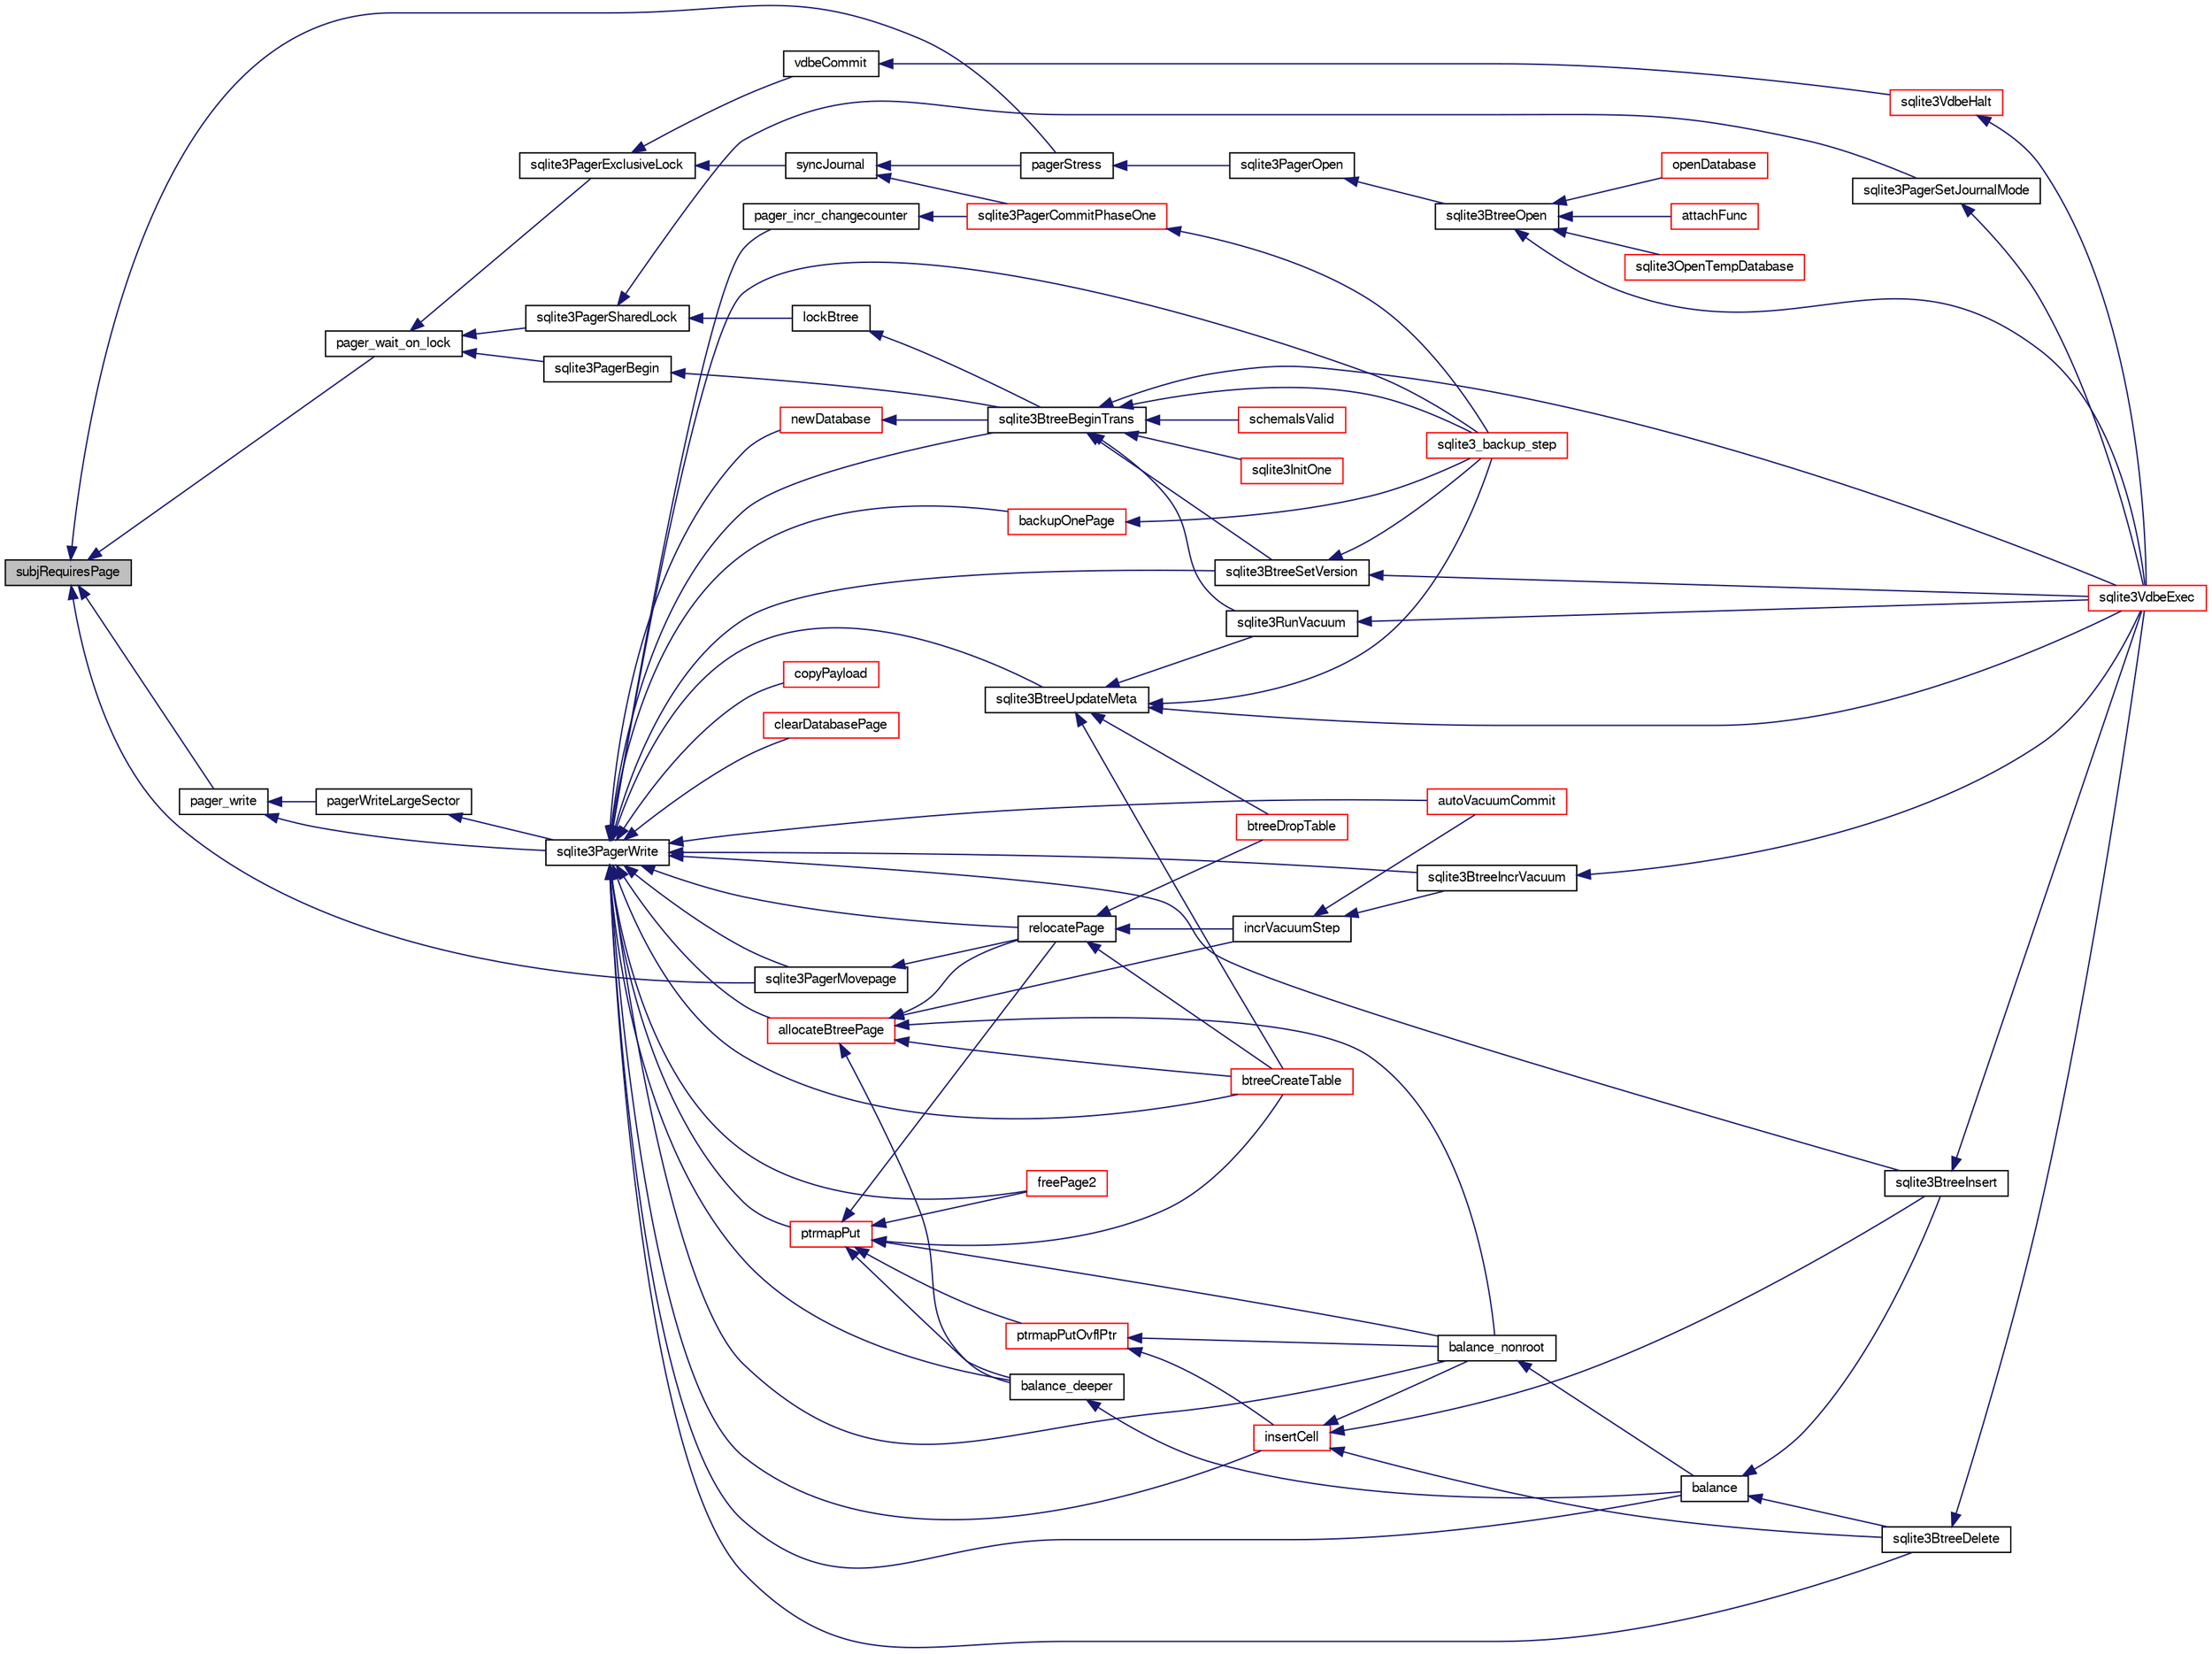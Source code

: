 digraph "subjRequiresPage"
{
  edge [fontname="FreeSans",fontsize="10",labelfontname="FreeSans",labelfontsize="10"];
  node [fontname="FreeSans",fontsize="10",shape=record];
  rankdir="LR";
  Node829153 [label="subjRequiresPage",height=0.2,width=0.4,color="black", fillcolor="grey75", style="filled", fontcolor="black"];
  Node829153 -> Node829154 [dir="back",color="midnightblue",fontsize="10",style="solid",fontname="FreeSans"];
  Node829154 [label="pager_wait_on_lock",height=0.2,width=0.4,color="black", fillcolor="white", style="filled",URL="$sqlite3_8c.html#a181fa0432ae1cc12a783f8a11ea2021f"];
  Node829154 -> Node829155 [dir="back",color="midnightblue",fontsize="10",style="solid",fontname="FreeSans"];
  Node829155 [label="sqlite3PagerSharedLock",height=0.2,width=0.4,color="black", fillcolor="white", style="filled",URL="$sqlite3_8c.html#a58c197b629fb6eaacf96c7add57c70df"];
  Node829155 -> Node829156 [dir="back",color="midnightblue",fontsize="10",style="solid",fontname="FreeSans"];
  Node829156 [label="sqlite3PagerSetJournalMode",height=0.2,width=0.4,color="black", fillcolor="white", style="filled",URL="$sqlite3_8c.html#afb929a0a4553cda84de16180ddbd09f7"];
  Node829156 -> Node829157 [dir="back",color="midnightblue",fontsize="10",style="solid",fontname="FreeSans"];
  Node829157 [label="sqlite3VdbeExec",height=0.2,width=0.4,color="red", fillcolor="white", style="filled",URL="$sqlite3_8c.html#a8ce40a614bdc56719c4d642b1e4dfb21"];
  Node829155 -> Node829418 [dir="back",color="midnightblue",fontsize="10",style="solid",fontname="FreeSans"];
  Node829418 [label="lockBtree",height=0.2,width=0.4,color="black", fillcolor="white", style="filled",URL="$sqlite3_8c.html#a5b808194d3178be15705a420265cee9d"];
  Node829418 -> Node829419 [dir="back",color="midnightblue",fontsize="10",style="solid",fontname="FreeSans"];
  Node829419 [label="sqlite3BtreeBeginTrans",height=0.2,width=0.4,color="black", fillcolor="white", style="filled",URL="$sqlite3_8c.html#a52d6706df15c67c22aa7d0e290c16bf5"];
  Node829419 -> Node829420 [dir="back",color="midnightblue",fontsize="10",style="solid",fontname="FreeSans"];
  Node829420 [label="sqlite3BtreeSetVersion",height=0.2,width=0.4,color="black", fillcolor="white", style="filled",URL="$sqlite3_8c.html#a2db3061b5c557699a47415ca0342ba01"];
  Node829420 -> Node829370 [dir="back",color="midnightblue",fontsize="10",style="solid",fontname="FreeSans"];
  Node829370 [label="sqlite3_backup_step",height=0.2,width=0.4,color="red", fillcolor="white", style="filled",URL="$sqlite3_8h.html#a1699b75e98d082eebc465a9e64c35269"];
  Node829420 -> Node829157 [dir="back",color="midnightblue",fontsize="10",style="solid",fontname="FreeSans"];
  Node829419 -> Node829370 [dir="back",color="midnightblue",fontsize="10",style="solid",fontname="FreeSans"];
  Node829419 -> Node829157 [dir="back",color="midnightblue",fontsize="10",style="solid",fontname="FreeSans"];
  Node829419 -> Node829183 [dir="back",color="midnightblue",fontsize="10",style="solid",fontname="FreeSans"];
  Node829183 [label="sqlite3InitOne",height=0.2,width=0.4,color="red", fillcolor="white", style="filled",URL="$sqlite3_8c.html#ac4318b25df65269906b0379251fe9b85"];
  Node829419 -> Node829368 [dir="back",color="midnightblue",fontsize="10",style="solid",fontname="FreeSans"];
  Node829368 [label="schemaIsValid",height=0.2,width=0.4,color="red", fillcolor="white", style="filled",URL="$sqlite3_8c.html#a7c466fe28e7ca6f46b8bf72c46d9738d"];
  Node829419 -> Node829343 [dir="back",color="midnightblue",fontsize="10",style="solid",fontname="FreeSans"];
  Node829343 [label="sqlite3RunVacuum",height=0.2,width=0.4,color="black", fillcolor="white", style="filled",URL="$sqlite3_8c.html#a5e83ddc7b3e7e8e79ad5d1fc92de1d2f"];
  Node829343 -> Node829157 [dir="back",color="midnightblue",fontsize="10",style="solid",fontname="FreeSans"];
  Node829154 -> Node829421 [dir="back",color="midnightblue",fontsize="10",style="solid",fontname="FreeSans"];
  Node829421 [label="sqlite3PagerBegin",height=0.2,width=0.4,color="black", fillcolor="white", style="filled",URL="$sqlite3_8c.html#a693d0ab5cecd4a8001da6fa21f44d99e"];
  Node829421 -> Node829419 [dir="back",color="midnightblue",fontsize="10",style="solid",fontname="FreeSans"];
  Node829154 -> Node829422 [dir="back",color="midnightblue",fontsize="10",style="solid",fontname="FreeSans"];
  Node829422 [label="sqlite3PagerExclusiveLock",height=0.2,width=0.4,color="black", fillcolor="white", style="filled",URL="$sqlite3_8c.html#a8fe341ad82f247586f5a357fdbdb2a11"];
  Node829422 -> Node829423 [dir="back",color="midnightblue",fontsize="10",style="solid",fontname="FreeSans"];
  Node829423 [label="syncJournal",height=0.2,width=0.4,color="black", fillcolor="white", style="filled",URL="$sqlite3_8c.html#a53f9f2b680d397f110a892f8931623c6"];
  Node829423 -> Node829424 [dir="back",color="midnightblue",fontsize="10",style="solid",fontname="FreeSans"];
  Node829424 [label="pagerStress",height=0.2,width=0.4,color="black", fillcolor="white", style="filled",URL="$sqlite3_8c.html#abb21a3a371038e9e3e69af0f21a1b386"];
  Node829424 -> Node829425 [dir="back",color="midnightblue",fontsize="10",style="solid",fontname="FreeSans"];
  Node829425 [label="sqlite3PagerOpen",height=0.2,width=0.4,color="black", fillcolor="white", style="filled",URL="$sqlite3_8c.html#a5b4a74e8a1754922c482b7af19b30611"];
  Node829425 -> Node829426 [dir="back",color="midnightblue",fontsize="10",style="solid",fontname="FreeSans"];
  Node829426 [label="sqlite3BtreeOpen",height=0.2,width=0.4,color="black", fillcolor="white", style="filled",URL="$sqlite3_8c.html#a13dcb44dc34af6ce9d38de9c5aa975f9"];
  Node829426 -> Node829157 [dir="back",color="midnightblue",fontsize="10",style="solid",fontname="FreeSans"];
  Node829426 -> Node829185 [dir="back",color="midnightblue",fontsize="10",style="solid",fontname="FreeSans"];
  Node829185 [label="attachFunc",height=0.2,width=0.4,color="red", fillcolor="white", style="filled",URL="$sqlite3_8c.html#a69cb751a7da501b9a0aa37e0d7c3eaf7"];
  Node829426 -> Node829427 [dir="back",color="midnightblue",fontsize="10",style="solid",fontname="FreeSans"];
  Node829427 [label="sqlite3OpenTempDatabase",height=0.2,width=0.4,color="red", fillcolor="white", style="filled",URL="$sqlite3_8c.html#aaf3088380b731428b72d3b5777f93755"];
  Node829426 -> Node829392 [dir="back",color="midnightblue",fontsize="10",style="solid",fontname="FreeSans"];
  Node829392 [label="openDatabase",height=0.2,width=0.4,color="red", fillcolor="white", style="filled",URL="$sqlite3_8c.html#a6a9c3bc3a64234e863413f41db473758"];
  Node829423 -> Node829432 [dir="back",color="midnightblue",fontsize="10",style="solid",fontname="FreeSans"];
  Node829432 [label="sqlite3PagerCommitPhaseOne",height=0.2,width=0.4,color="red", fillcolor="white", style="filled",URL="$sqlite3_8c.html#a2baf986bff9120486e9acc5951494ea7"];
  Node829432 -> Node829370 [dir="back",color="midnightblue",fontsize="10",style="solid",fontname="FreeSans"];
  Node829422 -> Node829435 [dir="back",color="midnightblue",fontsize="10",style="solid",fontname="FreeSans"];
  Node829435 [label="vdbeCommit",height=0.2,width=0.4,color="black", fillcolor="white", style="filled",URL="$sqlite3_8c.html#a5d7f1e0625451b987728f600cfe1b92d"];
  Node829435 -> Node829376 [dir="back",color="midnightblue",fontsize="10",style="solid",fontname="FreeSans"];
  Node829376 [label="sqlite3VdbeHalt",height=0.2,width=0.4,color="red", fillcolor="white", style="filled",URL="$sqlite3_8c.html#a8d1d99703d999190fbc35ecc981cb709"];
  Node829376 -> Node829157 [dir="back",color="midnightblue",fontsize="10",style="solid",fontname="FreeSans"];
  Node829153 -> Node829424 [dir="back",color="midnightblue",fontsize="10",style="solid",fontname="FreeSans"];
  Node829153 -> Node829436 [dir="back",color="midnightblue",fontsize="10",style="solid",fontname="FreeSans"];
  Node829436 [label="pager_write",height=0.2,width=0.4,color="black", fillcolor="white", style="filled",URL="$sqlite3_8c.html#aa5dbf1a9dcccf0aa140b04b81325517f"];
  Node829436 -> Node829437 [dir="back",color="midnightblue",fontsize="10",style="solid",fontname="FreeSans"];
  Node829437 [label="pagerWriteLargeSector",height=0.2,width=0.4,color="black", fillcolor="white", style="filled",URL="$sqlite3_8c.html#a06334f0cc1c2dc95ffe29c2359928b92"];
  Node829437 -> Node829438 [dir="back",color="midnightblue",fontsize="10",style="solid",fontname="FreeSans"];
  Node829438 [label="sqlite3PagerWrite",height=0.2,width=0.4,color="black", fillcolor="white", style="filled",URL="$sqlite3_8c.html#ad4b8aee028ee99575b0748b299e04ed0"];
  Node829438 -> Node829439 [dir="back",color="midnightblue",fontsize="10",style="solid",fontname="FreeSans"];
  Node829439 [label="pager_incr_changecounter",height=0.2,width=0.4,color="black", fillcolor="white", style="filled",URL="$sqlite3_8c.html#add9f57a131d488bb6fc49dedc5a4df81"];
  Node829439 -> Node829432 [dir="back",color="midnightblue",fontsize="10",style="solid",fontname="FreeSans"];
  Node829438 -> Node829440 [dir="back",color="midnightblue",fontsize="10",style="solid",fontname="FreeSans"];
  Node829440 [label="sqlite3PagerMovepage",height=0.2,width=0.4,color="black", fillcolor="white", style="filled",URL="$sqlite3_8c.html#a8cdedc7a185709301f12c4d7b305aa1e"];
  Node829440 -> Node829441 [dir="back",color="midnightblue",fontsize="10",style="solid",fontname="FreeSans"];
  Node829441 [label="relocatePage",height=0.2,width=0.4,color="black", fillcolor="white", style="filled",URL="$sqlite3_8c.html#af8fb5934ff87b02845c89350c57fd2bc"];
  Node829441 -> Node829442 [dir="back",color="midnightblue",fontsize="10",style="solid",fontname="FreeSans"];
  Node829442 [label="incrVacuumStep",height=0.2,width=0.4,color="black", fillcolor="white", style="filled",URL="$sqlite3_8c.html#a68a85130a567f1700dc0907ec9227892"];
  Node829442 -> Node829443 [dir="back",color="midnightblue",fontsize="10",style="solid",fontname="FreeSans"];
  Node829443 [label="sqlite3BtreeIncrVacuum",height=0.2,width=0.4,color="black", fillcolor="white", style="filled",URL="$sqlite3_8c.html#a0b4c98acfd785fc6d5dc5c3237030318"];
  Node829443 -> Node829157 [dir="back",color="midnightblue",fontsize="10",style="solid",fontname="FreeSans"];
  Node829442 -> Node829444 [dir="back",color="midnightblue",fontsize="10",style="solid",fontname="FreeSans"];
  Node829444 [label="autoVacuumCommit",height=0.2,width=0.4,color="red", fillcolor="white", style="filled",URL="$sqlite3_8c.html#a809d22c6311135ae3048adf41febaef0"];
  Node829441 -> Node829445 [dir="back",color="midnightblue",fontsize="10",style="solid",fontname="FreeSans"];
  Node829445 [label="btreeCreateTable",height=0.2,width=0.4,color="red", fillcolor="white", style="filled",URL="$sqlite3_8c.html#a48e09eaac366a6b585edd02553872954"];
  Node829441 -> Node829447 [dir="back",color="midnightblue",fontsize="10",style="solid",fontname="FreeSans"];
  Node829447 [label="btreeDropTable",height=0.2,width=0.4,color="red", fillcolor="white", style="filled",URL="$sqlite3_8c.html#abba4061ea34842db278e91f537d2c2ff"];
  Node829438 -> Node829449 [dir="back",color="midnightblue",fontsize="10",style="solid",fontname="FreeSans"];
  Node829449 [label="ptrmapPut",height=0.2,width=0.4,color="red", fillcolor="white", style="filled",URL="$sqlite3_8c.html#ac16fbe55892f29324ac5d09957374ed0"];
  Node829449 -> Node829450 [dir="back",color="midnightblue",fontsize="10",style="solid",fontname="FreeSans"];
  Node829450 [label="ptrmapPutOvflPtr",height=0.2,width=0.4,color="red", fillcolor="white", style="filled",URL="$sqlite3_8c.html#a5b7cb112db531e0498aaddcbadb4985b"];
  Node829450 -> Node829458 [dir="back",color="midnightblue",fontsize="10",style="solid",fontname="FreeSans"];
  Node829458 [label="insertCell",height=0.2,width=0.4,color="red", fillcolor="white", style="filled",URL="$sqlite3_8c.html#a16d3a955fe59894c541d500ddf92d7c0"];
  Node829458 -> Node829453 [dir="back",color="midnightblue",fontsize="10",style="solid",fontname="FreeSans"];
  Node829453 [label="balance_nonroot",height=0.2,width=0.4,color="black", fillcolor="white", style="filled",URL="$sqlite3_8c.html#a513ba5c0beb3462a4b60064469f1539d"];
  Node829453 -> Node829454 [dir="back",color="midnightblue",fontsize="10",style="solid",fontname="FreeSans"];
  Node829454 [label="balance",height=0.2,width=0.4,color="black", fillcolor="white", style="filled",URL="$sqlite3_8c.html#a173f7c872fb68ccd3a20440d640b66c7"];
  Node829454 -> Node829455 [dir="back",color="midnightblue",fontsize="10",style="solid",fontname="FreeSans"];
  Node829455 [label="sqlite3BtreeInsert",height=0.2,width=0.4,color="black", fillcolor="white", style="filled",URL="$sqlite3_8c.html#aa6c6b68ed28d38984e5fa329794d7f02"];
  Node829455 -> Node829157 [dir="back",color="midnightblue",fontsize="10",style="solid",fontname="FreeSans"];
  Node829454 -> Node829456 [dir="back",color="midnightblue",fontsize="10",style="solid",fontname="FreeSans"];
  Node829456 [label="sqlite3BtreeDelete",height=0.2,width=0.4,color="black", fillcolor="white", style="filled",URL="$sqlite3_8c.html#a65c40cd7ec987dbd25392a180f388fe7"];
  Node829456 -> Node829157 [dir="back",color="midnightblue",fontsize="10",style="solid",fontname="FreeSans"];
  Node829458 -> Node829455 [dir="back",color="midnightblue",fontsize="10",style="solid",fontname="FreeSans"];
  Node829458 -> Node829456 [dir="back",color="midnightblue",fontsize="10",style="solid",fontname="FreeSans"];
  Node829450 -> Node829453 [dir="back",color="midnightblue",fontsize="10",style="solid",fontname="FreeSans"];
  Node829449 -> Node829441 [dir="back",color="midnightblue",fontsize="10",style="solid",fontname="FreeSans"];
  Node829449 -> Node829460 [dir="back",color="midnightblue",fontsize="10",style="solid",fontname="FreeSans"];
  Node829460 [label="freePage2",height=0.2,width=0.4,color="red", fillcolor="white", style="filled",URL="$sqlite3_8c.html#a625a2c2bdaf95cdb3a7cb945201f7efb"];
  Node829449 -> Node829453 [dir="back",color="midnightblue",fontsize="10",style="solid",fontname="FreeSans"];
  Node829449 -> Node829457 [dir="back",color="midnightblue",fontsize="10",style="solid",fontname="FreeSans"];
  Node829457 [label="balance_deeper",height=0.2,width=0.4,color="black", fillcolor="white", style="filled",URL="$sqlite3_8c.html#af8eafba12a6ebc987cf6ae89f4cce1a8"];
  Node829457 -> Node829454 [dir="back",color="midnightblue",fontsize="10",style="solid",fontname="FreeSans"];
  Node829449 -> Node829445 [dir="back",color="midnightblue",fontsize="10",style="solid",fontname="FreeSans"];
  Node829438 -> Node829467 [dir="back",color="midnightblue",fontsize="10",style="solid",fontname="FreeSans"];
  Node829467 [label="newDatabase",height=0.2,width=0.4,color="red", fillcolor="white", style="filled",URL="$sqlite3_8c.html#a974c792d17dab330807b588197cae229"];
  Node829467 -> Node829419 [dir="back",color="midnightblue",fontsize="10",style="solid",fontname="FreeSans"];
  Node829438 -> Node829419 [dir="back",color="midnightblue",fontsize="10",style="solid",fontname="FreeSans"];
  Node829438 -> Node829441 [dir="back",color="midnightblue",fontsize="10",style="solid",fontname="FreeSans"];
  Node829438 -> Node829443 [dir="back",color="midnightblue",fontsize="10",style="solid",fontname="FreeSans"];
  Node829438 -> Node829444 [dir="back",color="midnightblue",fontsize="10",style="solid",fontname="FreeSans"];
  Node829438 -> Node829471 [dir="back",color="midnightblue",fontsize="10",style="solid",fontname="FreeSans"];
  Node829471 [label="copyPayload",height=0.2,width=0.4,color="red", fillcolor="white", style="filled",URL="$sqlite3_8c.html#aedb2ad4326779a68bc8e012570bda430"];
  Node829438 -> Node829493 [dir="back",color="midnightblue",fontsize="10",style="solid",fontname="FreeSans"];
  Node829493 [label="allocateBtreePage",height=0.2,width=0.4,color="red", fillcolor="white", style="filled",URL="$sqlite3_8c.html#ae84ce1103eabfe9455a6a59e6cec4a33"];
  Node829493 -> Node829441 [dir="back",color="midnightblue",fontsize="10",style="solid",fontname="FreeSans"];
  Node829493 -> Node829442 [dir="back",color="midnightblue",fontsize="10",style="solid",fontname="FreeSans"];
  Node829493 -> Node829453 [dir="back",color="midnightblue",fontsize="10",style="solid",fontname="FreeSans"];
  Node829493 -> Node829457 [dir="back",color="midnightblue",fontsize="10",style="solid",fontname="FreeSans"];
  Node829493 -> Node829445 [dir="back",color="midnightblue",fontsize="10",style="solid",fontname="FreeSans"];
  Node829438 -> Node829460 [dir="back",color="midnightblue",fontsize="10",style="solid",fontname="FreeSans"];
  Node829438 -> Node829458 [dir="back",color="midnightblue",fontsize="10",style="solid",fontname="FreeSans"];
  Node829438 -> Node829453 [dir="back",color="midnightblue",fontsize="10",style="solid",fontname="FreeSans"];
  Node829438 -> Node829457 [dir="back",color="midnightblue",fontsize="10",style="solid",fontname="FreeSans"];
  Node829438 -> Node829454 [dir="back",color="midnightblue",fontsize="10",style="solid",fontname="FreeSans"];
  Node829438 -> Node829455 [dir="back",color="midnightblue",fontsize="10",style="solid",fontname="FreeSans"];
  Node829438 -> Node829456 [dir="back",color="midnightblue",fontsize="10",style="solid",fontname="FreeSans"];
  Node829438 -> Node829445 [dir="back",color="midnightblue",fontsize="10",style="solid",fontname="FreeSans"];
  Node829438 -> Node829462 [dir="back",color="midnightblue",fontsize="10",style="solid",fontname="FreeSans"];
  Node829462 [label="clearDatabasePage",height=0.2,width=0.4,color="red", fillcolor="white", style="filled",URL="$sqlite3_8c.html#aecc3046a56feeeabd3ca93c0685e35d5"];
  Node829438 -> Node829494 [dir="back",color="midnightblue",fontsize="10",style="solid",fontname="FreeSans"];
  Node829494 [label="sqlite3BtreeUpdateMeta",height=0.2,width=0.4,color="black", fillcolor="white", style="filled",URL="$sqlite3_8c.html#a550ba529de456d619365377b5528641c"];
  Node829494 -> Node829445 [dir="back",color="midnightblue",fontsize="10",style="solid",fontname="FreeSans"];
  Node829494 -> Node829447 [dir="back",color="midnightblue",fontsize="10",style="solid",fontname="FreeSans"];
  Node829494 -> Node829370 [dir="back",color="midnightblue",fontsize="10",style="solid",fontname="FreeSans"];
  Node829494 -> Node829157 [dir="back",color="midnightblue",fontsize="10",style="solid",fontname="FreeSans"];
  Node829494 -> Node829343 [dir="back",color="midnightblue",fontsize="10",style="solid",fontname="FreeSans"];
  Node829438 -> Node829420 [dir="back",color="midnightblue",fontsize="10",style="solid",fontname="FreeSans"];
  Node829438 -> Node829495 [dir="back",color="midnightblue",fontsize="10",style="solid",fontname="FreeSans"];
  Node829495 [label="backupOnePage",height=0.2,width=0.4,color="red", fillcolor="white", style="filled",URL="$sqlite3_8c.html#a7efb6a8380d746b14e73db99ad3428a2"];
  Node829495 -> Node829370 [dir="back",color="midnightblue",fontsize="10",style="solid",fontname="FreeSans"];
  Node829438 -> Node829370 [dir="back",color="midnightblue",fontsize="10",style="solid",fontname="FreeSans"];
  Node829436 -> Node829438 [dir="back",color="midnightblue",fontsize="10",style="solid",fontname="FreeSans"];
  Node829153 -> Node829440 [dir="back",color="midnightblue",fontsize="10",style="solid",fontname="FreeSans"];
}
